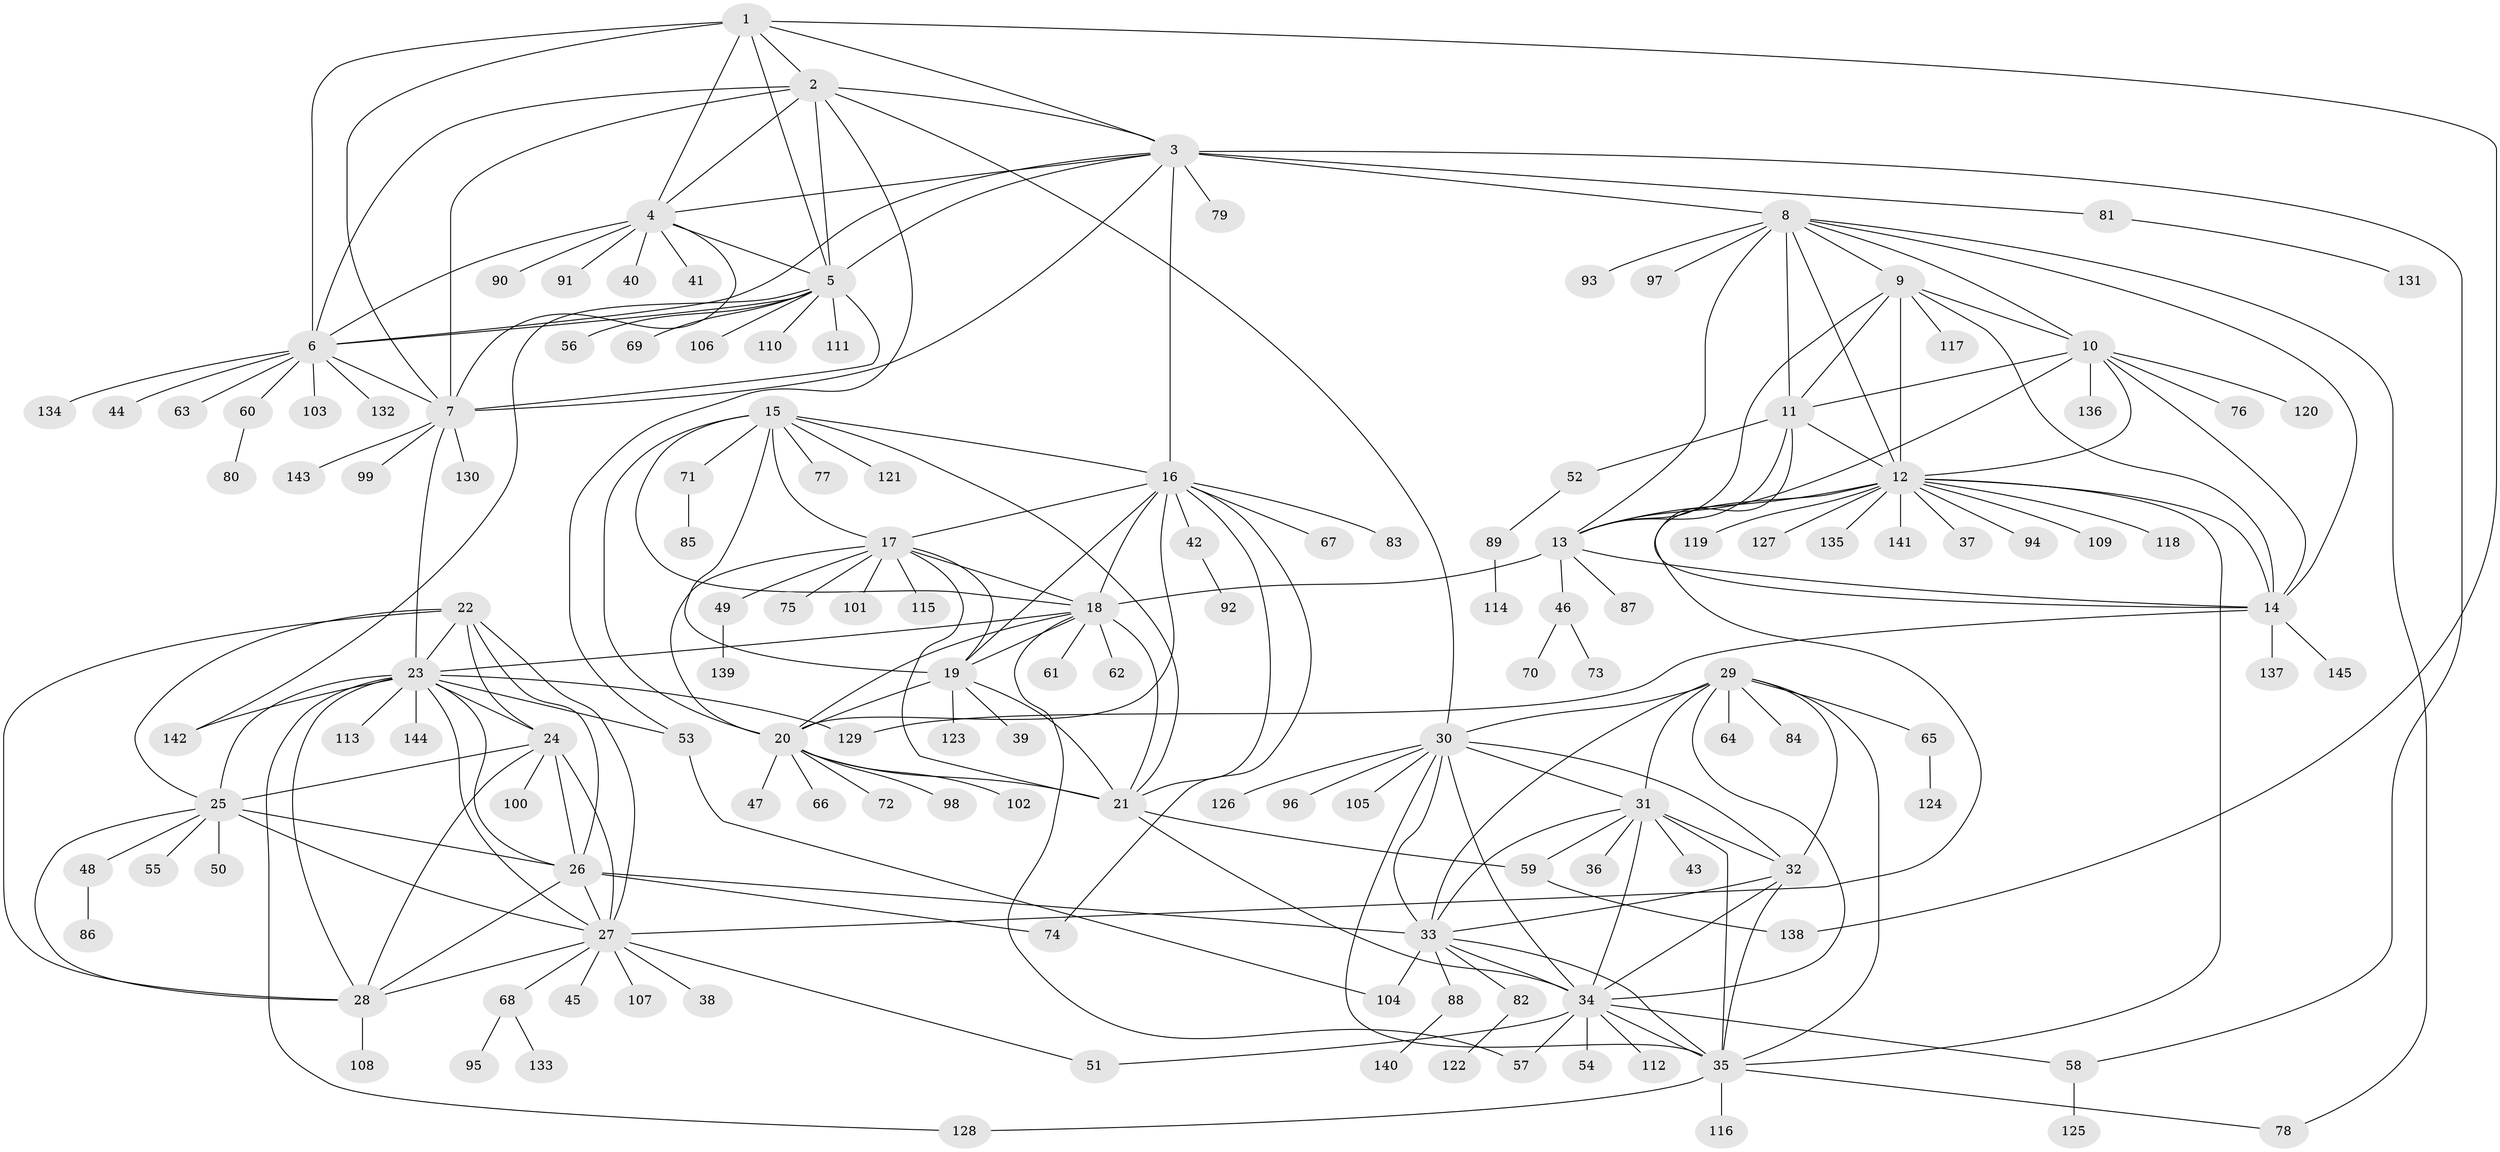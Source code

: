 // Generated by graph-tools (version 1.1) at 2025/54/03/09/25 04:54:02]
// undirected, 145 vertices, 237 edges
graph export_dot {
graph [start="1"]
  node [color=gray90,style=filled];
  1;
  2;
  3;
  4;
  5;
  6;
  7;
  8;
  9;
  10;
  11;
  12;
  13;
  14;
  15;
  16;
  17;
  18;
  19;
  20;
  21;
  22;
  23;
  24;
  25;
  26;
  27;
  28;
  29;
  30;
  31;
  32;
  33;
  34;
  35;
  36;
  37;
  38;
  39;
  40;
  41;
  42;
  43;
  44;
  45;
  46;
  47;
  48;
  49;
  50;
  51;
  52;
  53;
  54;
  55;
  56;
  57;
  58;
  59;
  60;
  61;
  62;
  63;
  64;
  65;
  66;
  67;
  68;
  69;
  70;
  71;
  72;
  73;
  74;
  75;
  76;
  77;
  78;
  79;
  80;
  81;
  82;
  83;
  84;
  85;
  86;
  87;
  88;
  89;
  90;
  91;
  92;
  93;
  94;
  95;
  96;
  97;
  98;
  99;
  100;
  101;
  102;
  103;
  104;
  105;
  106;
  107;
  108;
  109;
  110;
  111;
  112;
  113;
  114;
  115;
  116;
  117;
  118;
  119;
  120;
  121;
  122;
  123;
  124;
  125;
  126;
  127;
  128;
  129;
  130;
  131;
  132;
  133;
  134;
  135;
  136;
  137;
  138;
  139;
  140;
  141;
  142;
  143;
  144;
  145;
  1 -- 2;
  1 -- 3;
  1 -- 4;
  1 -- 5;
  1 -- 6;
  1 -- 7;
  1 -- 138;
  2 -- 3;
  2 -- 4;
  2 -- 5;
  2 -- 6;
  2 -- 7;
  2 -- 30;
  2 -- 53;
  3 -- 4;
  3 -- 5;
  3 -- 6;
  3 -- 7;
  3 -- 8;
  3 -- 16;
  3 -- 58;
  3 -- 79;
  3 -- 81;
  4 -- 5;
  4 -- 6;
  4 -- 7;
  4 -- 40;
  4 -- 41;
  4 -- 90;
  4 -- 91;
  5 -- 6;
  5 -- 7;
  5 -- 56;
  5 -- 69;
  5 -- 106;
  5 -- 110;
  5 -- 111;
  5 -- 142;
  6 -- 7;
  6 -- 44;
  6 -- 60;
  6 -- 63;
  6 -- 103;
  6 -- 132;
  6 -- 134;
  7 -- 23;
  7 -- 99;
  7 -- 130;
  7 -- 143;
  8 -- 9;
  8 -- 10;
  8 -- 11;
  8 -- 12;
  8 -- 13;
  8 -- 14;
  8 -- 78;
  8 -- 93;
  8 -- 97;
  9 -- 10;
  9 -- 11;
  9 -- 12;
  9 -- 13;
  9 -- 14;
  9 -- 117;
  10 -- 11;
  10 -- 12;
  10 -- 13;
  10 -- 14;
  10 -- 76;
  10 -- 120;
  10 -- 136;
  11 -- 12;
  11 -- 13;
  11 -- 14;
  11 -- 52;
  12 -- 13;
  12 -- 14;
  12 -- 27;
  12 -- 35;
  12 -- 37;
  12 -- 94;
  12 -- 109;
  12 -- 118;
  12 -- 119;
  12 -- 127;
  12 -- 135;
  12 -- 141;
  13 -- 14;
  13 -- 18;
  13 -- 46;
  13 -- 87;
  14 -- 129;
  14 -- 137;
  14 -- 145;
  15 -- 16;
  15 -- 17;
  15 -- 18;
  15 -- 19;
  15 -- 20;
  15 -- 21;
  15 -- 71;
  15 -- 77;
  15 -- 121;
  16 -- 17;
  16 -- 18;
  16 -- 19;
  16 -- 20;
  16 -- 21;
  16 -- 42;
  16 -- 67;
  16 -- 74;
  16 -- 83;
  17 -- 18;
  17 -- 19;
  17 -- 20;
  17 -- 21;
  17 -- 49;
  17 -- 75;
  17 -- 101;
  17 -- 115;
  18 -- 19;
  18 -- 20;
  18 -- 21;
  18 -- 23;
  18 -- 57;
  18 -- 61;
  18 -- 62;
  19 -- 20;
  19 -- 21;
  19 -- 39;
  19 -- 123;
  20 -- 21;
  20 -- 47;
  20 -- 66;
  20 -- 72;
  20 -- 98;
  20 -- 102;
  21 -- 34;
  21 -- 59;
  22 -- 23;
  22 -- 24;
  22 -- 25;
  22 -- 26;
  22 -- 27;
  22 -- 28;
  23 -- 24;
  23 -- 25;
  23 -- 26;
  23 -- 27;
  23 -- 28;
  23 -- 53;
  23 -- 113;
  23 -- 128;
  23 -- 129;
  23 -- 142;
  23 -- 144;
  24 -- 25;
  24 -- 26;
  24 -- 27;
  24 -- 28;
  24 -- 100;
  25 -- 26;
  25 -- 27;
  25 -- 28;
  25 -- 48;
  25 -- 50;
  25 -- 55;
  26 -- 27;
  26 -- 28;
  26 -- 33;
  26 -- 74;
  27 -- 28;
  27 -- 38;
  27 -- 45;
  27 -- 51;
  27 -- 68;
  27 -- 107;
  28 -- 108;
  29 -- 30;
  29 -- 31;
  29 -- 32;
  29 -- 33;
  29 -- 34;
  29 -- 35;
  29 -- 64;
  29 -- 65;
  29 -- 84;
  30 -- 31;
  30 -- 32;
  30 -- 33;
  30 -- 34;
  30 -- 35;
  30 -- 96;
  30 -- 105;
  30 -- 126;
  31 -- 32;
  31 -- 33;
  31 -- 34;
  31 -- 35;
  31 -- 36;
  31 -- 43;
  31 -- 59;
  32 -- 33;
  32 -- 34;
  32 -- 35;
  33 -- 34;
  33 -- 35;
  33 -- 82;
  33 -- 88;
  33 -- 104;
  34 -- 35;
  34 -- 51;
  34 -- 54;
  34 -- 57;
  34 -- 58;
  34 -- 112;
  35 -- 78;
  35 -- 116;
  35 -- 128;
  42 -- 92;
  46 -- 70;
  46 -- 73;
  48 -- 86;
  49 -- 139;
  52 -- 89;
  53 -- 104;
  58 -- 125;
  59 -- 138;
  60 -- 80;
  65 -- 124;
  68 -- 95;
  68 -- 133;
  71 -- 85;
  81 -- 131;
  82 -- 122;
  88 -- 140;
  89 -- 114;
}
